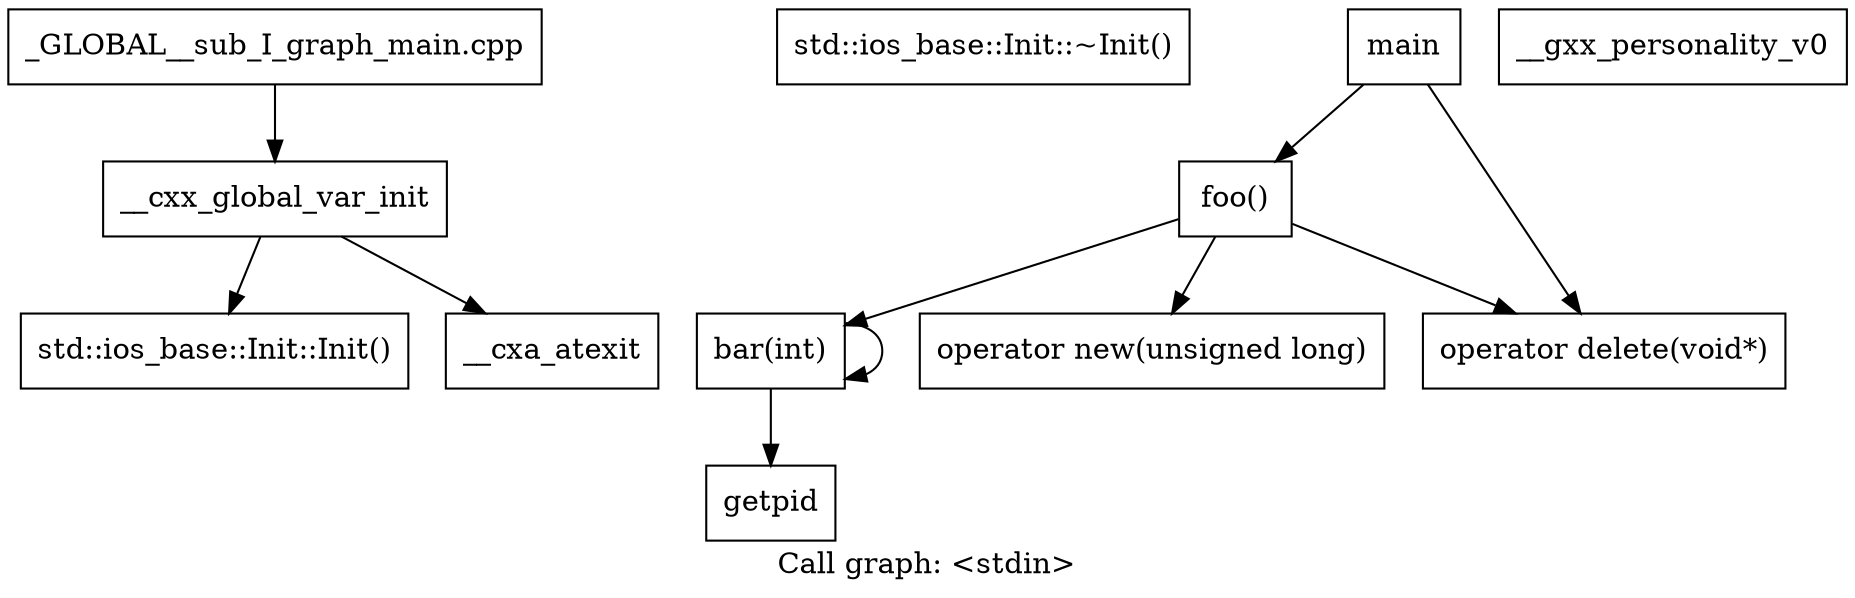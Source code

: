 digraph "Call graph: \<stdin\>" {
	label="Call graph: \<stdin\>";

	Node0x55fd70ae62a0 [shape=record,label="{__cxx_global_var_init}"];
	Node0x55fd70ae62a0 -> Node0x55fd70ae6320;
	Node0x55fd70ae62a0 -> Node0x55fd70adea10;
	Node0x55fd70ae6320 [shape=record,label="{std::ios_base::Init::Init()}"];
	Node0x55fd70adeac0 [shape=record,label="{std::ios_base::Init::~Init()}"];
	Node0x55fd70adea10 [shape=record,label="{__cxa_atexit}"];
	Node0x55fd70af1300 [shape=record,label="{bar(int)}"];
	Node0x55fd70af1300 -> Node0x55fd70af1300;
	Node0x55fd70af1300 -> Node0x55fd70af13b0;
	Node0x55fd70af13b0 [shape=record,label="{getpid}"];
	Node0x55fd70af1580 [shape=record,label="{foo()}"];
	Node0x55fd70af1580 -> Node0x55fd70af1600;
	Node0x55fd70af1580 -> Node0x55fd70af1300;
	Node0x55fd70af1580 -> Node0x55fd70af16b0;
	Node0x55fd70af1600 [shape=record,label="{operator new(unsigned long)}"];
	Node0x55fd70af1730 [shape=record,label="{__gxx_personality_v0}"];
	Node0x55fd70af16b0 [shape=record,label="{operator delete(void*)}"];
	Node0x55fd70af1aa0 [shape=record,label="{main}"];
	Node0x55fd70af1aa0 -> Node0x55fd70af1580;
	Node0x55fd70af1aa0 -> Node0x55fd70af16b0;
	Node0x55fd70af1b50 [shape=record,label="{_GLOBAL__sub_I_graph_main.cpp}"];
	Node0x55fd70af1b50 -> Node0x55fd70ae62a0;
}
